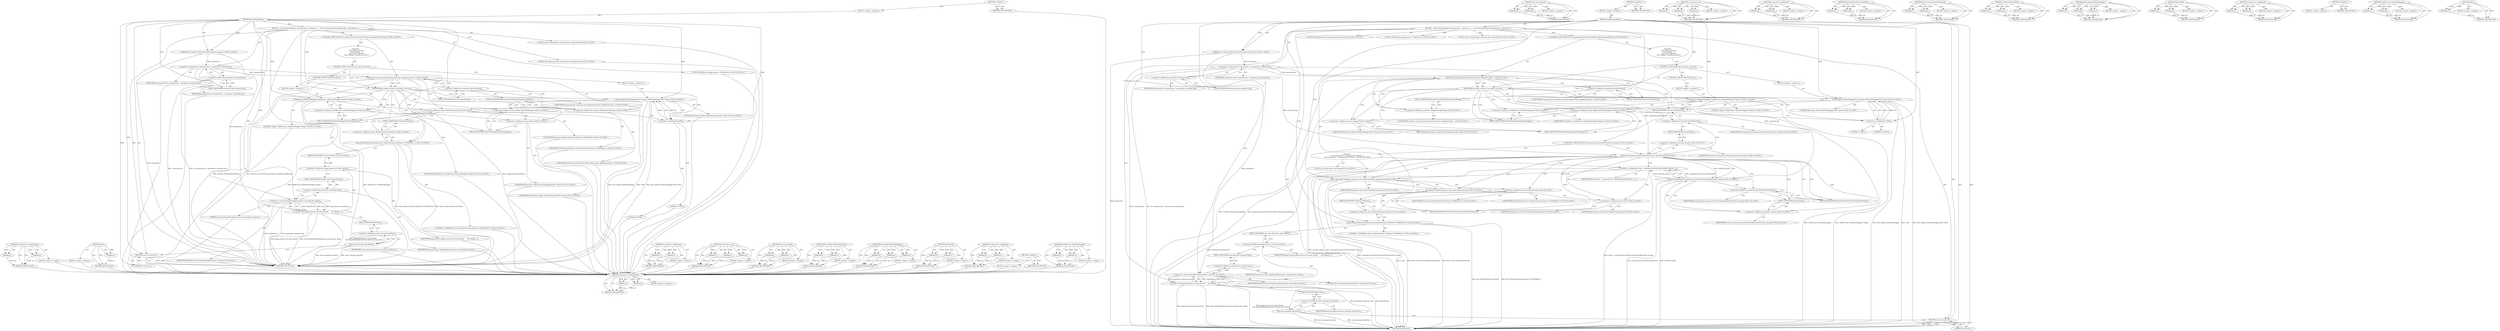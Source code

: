 digraph "Run" {
vulnerable_129 [label=<(METHOD,&lt;operator&gt;.multiplication)>];
vulnerable_130 [label=<(PARAM,p1)>];
vulnerable_131 [label=<(PARAM,p2)>];
vulnerable_132 [label=<(BLOCK,&lt;empty&gt;,&lt;empty&gt;)>];
vulnerable_133 [label=<(METHOD_RETURN,ANY)>];
vulnerable_155 [label=<(METHOD,Run)>];
vulnerable_156 [label=<(PARAM,p1)>];
vulnerable_157 [label=<(BLOCK,&lt;empty&gt;,&lt;empty&gt;)>];
vulnerable_158 [label=<(METHOD_RETURN,ANY)>];
vulnerable_6 [label=<(METHOD,&lt;global&gt;)<SUB>1</SUB>>];
vulnerable_7 [label=<(BLOCK,&lt;empty&gt;,&lt;empty&gt;)<SUB>1</SUB>>];
vulnerable_8 [label=<(METHOD,PpapiPluginMain)<SUB>1</SUB>>];
vulnerable_9 [label="<(PARAM,const content::MainFunctionParams&amp; parameters)<SUB>1</SUB>>"];
vulnerable_10 [label=<(BLOCK,{
  const CommandLine&amp; command_line = parameter...,{
  const CommandLine&amp; command_line = parameter...)<SUB>1</SUB>>];
vulnerable_11 [label="<(LOCAL,const CommandLine command_line: CommandLine)<SUB>2</SUB>>"];
vulnerable_12 [label=<(&lt;operator&gt;.assignment,&amp; command_line = parameters.command_line)<SUB>2</SUB>>];
vulnerable_13 [label=<(IDENTIFIER,command_line,&amp; command_line = parameters.command_line)<SUB>2</SUB>>];
vulnerable_14 [label=<(&lt;operator&gt;.fieldAccess,parameters.command_line)<SUB>2</SUB>>];
vulnerable_15 [label=<(IDENTIFIER,parameters,&amp; command_line = parameters.command_line)<SUB>2</SUB>>];
vulnerable_16 [label=<(FIELD_IDENTIFIER,command_line,command_line)<SUB>2</SUB>>];
vulnerable_17 [label="<(CONTROL_STRUCTURE,IF,if (command_line.HasSwitch(switches::kPpapiStartupDialog)))<SUB>8</SUB>>"];
vulnerable_18 [label="<(HasSwitch,command_line.HasSwitch(switches::kPpapiStartupD...)<SUB>8</SUB>>"];
vulnerable_19 [label=<(&lt;operator&gt;.fieldAccess,command_line.HasSwitch)<SUB>8</SUB>>];
vulnerable_20 [label="<(IDENTIFIER,command_line,command_line.HasSwitch(switches::kPpapiStartupD...)<SUB>8</SUB>>"];
vulnerable_21 [label=<(FIELD_IDENTIFIER,HasSwitch,HasSwitch)<SUB>8</SUB>>];
vulnerable_22 [label="<(&lt;operator&gt;.fieldAccess,switches::kPpapiStartupDialog)<SUB>8</SUB>>"];
vulnerable_23 [label="<(IDENTIFIER,switches,command_line.HasSwitch(switches::kPpapiStartupD...)<SUB>8</SUB>>"];
vulnerable_24 [label=<(FIELD_IDENTIFIER,kPpapiStartupDialog,kPpapiStartupDialog)<SUB>8</SUB>>];
vulnerable_25 [label="<(BLOCK,{
    if (g_target_services)
      base::debug:...,{
    if (g_target_services)
      base::debug:...)<SUB>8</SUB>>"];
vulnerable_26 [label=<(CONTROL_STRUCTURE,IF,if (g_target_services))<SUB>9</SUB>>];
vulnerable_27 [label=<(IDENTIFIER,g_target_services,if (g_target_services))<SUB>9</SUB>>];
vulnerable_28 [label=<(BLOCK,&lt;empty&gt;,&lt;empty&gt;)<SUB>10</SUB>>];
vulnerable_29 [label="<(base.debug.WaitForDebugger,base::debug::WaitForDebugger(2*60, false))<SUB>10</SUB>>"];
vulnerable_30 [label="<(&lt;operator&gt;.fieldAccess,base::debug::WaitForDebugger)<SUB>10</SUB>>"];
vulnerable_31 [label="<(&lt;operator&gt;.fieldAccess,base::debug)<SUB>10</SUB>>"];
vulnerable_32 [label="<(IDENTIFIER,base,base::debug::WaitForDebugger(2*60, false))<SUB>10</SUB>>"];
vulnerable_33 [label="<(IDENTIFIER,debug,base::debug::WaitForDebugger(2*60, false))<SUB>10</SUB>>"];
vulnerable_34 [label=<(FIELD_IDENTIFIER,WaitForDebugger,WaitForDebugger)<SUB>10</SUB>>];
vulnerable_35 [label=<(&lt;operator&gt;.multiplication,2*60)<SUB>10</SUB>>];
vulnerable_36 [label=<(LITERAL,2,2*60)<SUB>10</SUB>>];
vulnerable_37 [label=<(LITERAL,60,2*60)<SUB>10</SUB>>];
vulnerable_38 [label="<(LITERAL,false,base::debug::WaitForDebugger(2*60, false))<SUB>10</SUB>>"];
vulnerable_39 [label=<(CONTROL_STRUCTURE,ELSE,else)<SUB>12</SUB>>];
vulnerable_40 [label=<(BLOCK,&lt;empty&gt;,&lt;empty&gt;)<SUB>12</SUB>>];
vulnerable_41 [label="<(ChildProcess.WaitForDebugger,ChildProcess::WaitForDebugger(&quot;Ppapi&quot;))<SUB>12</SUB>>"];
vulnerable_42 [label="<(&lt;operator&gt;.fieldAccess,ChildProcess::WaitForDebugger)<SUB>12</SUB>>"];
vulnerable_43 [label="<(IDENTIFIER,ChildProcess,ChildProcess::WaitForDebugger(&quot;Ppapi&quot;))<SUB>12</SUB>>"];
vulnerable_44 [label=<(FIELD_IDENTIFIER,WaitForDebugger,WaitForDebugger)<SUB>12</SUB>>];
vulnerable_45 [label="<(LITERAL,&quot;Ppapi&quot;,ChildProcess::WaitForDebugger(&quot;Ppapi&quot;))<SUB>12</SUB>>"];
vulnerable_46 [label="<(LOCAL,MessageLoop main_message_loop: MessageLoop)<SUB>15</SUB>>"];
vulnerable_47 [label="<(base.PlatformThread.SetName,base::PlatformThread::SetName(&quot;CrPPAPIMain&quot;))<SUB>16</SUB>>"];
vulnerable_48 [label="<(&lt;operator&gt;.fieldAccess,base::PlatformThread::SetName)<SUB>16</SUB>>"];
vulnerable_49 [label="<(&lt;operator&gt;.fieldAccess,base::PlatformThread)<SUB>16</SUB>>"];
vulnerable_50 [label="<(IDENTIFIER,base,base::PlatformThread::SetName(&quot;CrPPAPIMain&quot;))<SUB>16</SUB>>"];
vulnerable_51 [label="<(IDENTIFIER,PlatformThread,base::PlatformThread::SetName(&quot;CrPPAPIMain&quot;))<SUB>16</SUB>>"];
vulnerable_52 [label=<(FIELD_IDENTIFIER,SetName,SetName)<SUB>16</SUB>>];
vulnerable_53 [label="<(LITERAL,&quot;CrPPAPIMain&quot;,base::PlatformThread::SetName(&quot;CrPPAPIMain&quot;))<SUB>16</SUB>>"];
vulnerable_54 [label="<(LOCAL,ChildProcess ppapi_process: ChildProcess)<SUB>22</SUB>>"];
vulnerable_55 [label=<(set_main_thread,ppapi_process.set_main_thread(
      new PpapiT...)<SUB>23</SUB>>];
vulnerable_56 [label=<(&lt;operator&gt;.fieldAccess,ppapi_process.set_main_thread)<SUB>23</SUB>>];
vulnerable_57 [label=<(IDENTIFIER,ppapi_process,ppapi_process.set_main_thread(
      new PpapiT...)<SUB>23</SUB>>];
vulnerable_58 [label=<(FIELD_IDENTIFIER,set_main_thread,set_main_thread)<SUB>23</SUB>>];
vulnerable_59 [label=<(&lt;operator&gt;.new,new PpapiThread(parameters.command_line, false))<SUB>24</SUB>>];
vulnerable_60 [label=<(IDENTIFIER,PpapiThread,new PpapiThread(parameters.command_line, false))<SUB>24</SUB>>];
vulnerable_61 [label=<(&lt;operator&gt;.fieldAccess,parameters.command_line)<SUB>24</SUB>>];
vulnerable_62 [label=<(IDENTIFIER,parameters,new PpapiThread(parameters.command_line, false))<SUB>24</SUB>>];
vulnerable_63 [label=<(FIELD_IDENTIFIER,command_line,command_line)<SUB>24</SUB>>];
vulnerable_64 [label=<(LITERAL,false,new PpapiThread(parameters.command_line, false))<SUB>24</SUB>>];
vulnerable_65 [label=<(Run,main_message_loop.Run())<SUB>26</SUB>>];
vulnerable_66 [label=<(&lt;operator&gt;.fieldAccess,main_message_loop.Run)<SUB>26</SUB>>];
vulnerable_67 [label=<(IDENTIFIER,main_message_loop,main_message_loop.Run())<SUB>26</SUB>>];
vulnerable_68 [label=<(FIELD_IDENTIFIER,Run,Run)<SUB>26</SUB>>];
vulnerable_69 [label=<(RETURN,return 0;,return 0;)<SUB>27</SUB>>];
vulnerable_70 [label=<(LITERAL,0,return 0;)<SUB>27</SUB>>];
vulnerable_71 [label=<(METHOD_RETURN,int)<SUB>1</SUB>>];
vulnerable_73 [label=<(METHOD_RETURN,ANY)<SUB>1</SUB>>];
vulnerable_113 [label=<(METHOD,&lt;operator&gt;.fieldAccess)>];
vulnerable_114 [label=<(PARAM,p1)>];
vulnerable_115 [label=<(PARAM,p2)>];
vulnerable_116 [label=<(BLOCK,&lt;empty&gt;,&lt;empty&gt;)>];
vulnerable_117 [label=<(METHOD_RETURN,ANY)>];
vulnerable_149 [label=<(METHOD,&lt;operator&gt;.new)>];
vulnerable_150 [label=<(PARAM,p1)>];
vulnerable_151 [label=<(PARAM,p2)>];
vulnerable_152 [label=<(PARAM,p3)>];
vulnerable_153 [label=<(BLOCK,&lt;empty&gt;,&lt;empty&gt;)>];
vulnerable_154 [label=<(METHOD_RETURN,ANY)>];
vulnerable_144 [label=<(METHOD,set_main_thread)>];
vulnerable_145 [label=<(PARAM,p1)>];
vulnerable_146 [label=<(PARAM,p2)>];
vulnerable_147 [label=<(BLOCK,&lt;empty&gt;,&lt;empty&gt;)>];
vulnerable_148 [label=<(METHOD_RETURN,ANY)>];
vulnerable_139 [label=<(METHOD,base.PlatformThread.SetName)>];
vulnerable_140 [label=<(PARAM,p1)>];
vulnerable_141 [label=<(PARAM,p2)>];
vulnerable_142 [label=<(BLOCK,&lt;empty&gt;,&lt;empty&gt;)>];
vulnerable_143 [label=<(METHOD_RETURN,ANY)>];
vulnerable_123 [label=<(METHOD,base.debug.WaitForDebugger)>];
vulnerable_124 [label=<(PARAM,p1)>];
vulnerable_125 [label=<(PARAM,p2)>];
vulnerable_126 [label=<(PARAM,p3)>];
vulnerable_127 [label=<(BLOCK,&lt;empty&gt;,&lt;empty&gt;)>];
vulnerable_128 [label=<(METHOD_RETURN,ANY)>];
vulnerable_118 [label=<(METHOD,HasSwitch)>];
vulnerable_119 [label=<(PARAM,p1)>];
vulnerable_120 [label=<(PARAM,p2)>];
vulnerable_121 [label=<(BLOCK,&lt;empty&gt;,&lt;empty&gt;)>];
vulnerable_122 [label=<(METHOD_RETURN,ANY)>];
vulnerable_108 [label=<(METHOD,&lt;operator&gt;.assignment)>];
vulnerable_109 [label=<(PARAM,p1)>];
vulnerable_110 [label=<(PARAM,p2)>];
vulnerable_111 [label=<(BLOCK,&lt;empty&gt;,&lt;empty&gt;)>];
vulnerable_112 [label=<(METHOD_RETURN,ANY)>];
vulnerable_102 [label=<(METHOD,&lt;global&gt;)<SUB>1</SUB>>];
vulnerable_103 [label=<(BLOCK,&lt;empty&gt;,&lt;empty&gt;)>];
vulnerable_104 [label=<(METHOD_RETURN,ANY)>];
vulnerable_134 [label=<(METHOD,ChildProcess.WaitForDebugger)>];
vulnerable_135 [label=<(PARAM,p1)>];
vulnerable_136 [label=<(PARAM,p2)>];
vulnerable_137 [label=<(BLOCK,&lt;empty&gt;,&lt;empty&gt;)>];
vulnerable_138 [label=<(METHOD_RETURN,ANY)>];
fixed_159 [label=<(METHOD,&lt;operator&gt;.multiplication)>];
fixed_160 [label=<(PARAM,p1)>];
fixed_161 [label=<(PARAM,p2)>];
fixed_162 [label=<(BLOCK,&lt;empty&gt;,&lt;empty&gt;)>];
fixed_163 [label=<(METHOD_RETURN,ANY)>];
fixed_184 [label=<(METHOD,set_main_thread)>];
fixed_185 [label=<(PARAM,p1)>];
fixed_186 [label=<(PARAM,p2)>];
fixed_187 [label=<(BLOCK,&lt;empty&gt;,&lt;empty&gt;)>];
fixed_188 [label=<(METHOD_RETURN,ANY)>];
fixed_6 [label=<(METHOD,&lt;global&gt;)<SUB>1</SUB>>];
fixed_7 [label=<(BLOCK,&lt;empty&gt;,&lt;empty&gt;)<SUB>1</SUB>>];
fixed_8 [label=<(METHOD,PpapiPluginMain)<SUB>1</SUB>>];
fixed_9 [label="<(PARAM,const content::MainFunctionParams&amp; parameters)<SUB>1</SUB>>"];
fixed_10 [label=<(BLOCK,{
  const CommandLine&amp; command_line = parameter...,{
  const CommandLine&amp; command_line = parameter...)<SUB>1</SUB>>];
fixed_11 [label="<(LOCAL,const CommandLine command_line: CommandLine)<SUB>2</SUB>>"];
fixed_12 [label=<(&lt;operator&gt;.assignment,&amp; command_line = parameters.command_line)<SUB>2</SUB>>];
fixed_13 [label=<(IDENTIFIER,command_line,&amp; command_line = parameters.command_line)<SUB>2</SUB>>];
fixed_14 [label=<(&lt;operator&gt;.fieldAccess,parameters.command_line)<SUB>2</SUB>>];
fixed_15 [label=<(IDENTIFIER,parameters,&amp; command_line = parameters.command_line)<SUB>2</SUB>>];
fixed_16 [label=<(FIELD_IDENTIFIER,command_line,command_line)<SUB>2</SUB>>];
fixed_17 [label="<(CONTROL_STRUCTURE,IF,if (command_line.HasSwitch(switches::kPpapiStartupDialog)))<SUB>8</SUB>>"];
fixed_18 [label="<(HasSwitch,command_line.HasSwitch(switches::kPpapiStartupD...)<SUB>8</SUB>>"];
fixed_19 [label=<(&lt;operator&gt;.fieldAccess,command_line.HasSwitch)<SUB>8</SUB>>];
fixed_20 [label="<(IDENTIFIER,command_line,command_line.HasSwitch(switches::kPpapiStartupD...)<SUB>8</SUB>>"];
fixed_21 [label=<(FIELD_IDENTIFIER,HasSwitch,HasSwitch)<SUB>8</SUB>>];
fixed_22 [label="<(&lt;operator&gt;.fieldAccess,switches::kPpapiStartupDialog)<SUB>8</SUB>>"];
fixed_23 [label="<(IDENTIFIER,switches,command_line.HasSwitch(switches::kPpapiStartupD...)<SUB>8</SUB>>"];
fixed_24 [label=<(FIELD_IDENTIFIER,kPpapiStartupDialog,kPpapiStartupDialog)<SUB>8</SUB>>];
fixed_25 [label="<(BLOCK,{
    if (g_target_services)
      base::debug:...,{
    if (g_target_services)
      base::debug:...)<SUB>8</SUB>>"];
fixed_26 [label=<(CONTROL_STRUCTURE,IF,if (g_target_services))<SUB>9</SUB>>];
fixed_27 [label=<(IDENTIFIER,g_target_services,if (g_target_services))<SUB>9</SUB>>];
fixed_28 [label=<(BLOCK,&lt;empty&gt;,&lt;empty&gt;)<SUB>10</SUB>>];
fixed_29 [label="<(base.debug.WaitForDebugger,base::debug::WaitForDebugger(2*60, false))<SUB>10</SUB>>"];
fixed_30 [label="<(&lt;operator&gt;.fieldAccess,base::debug::WaitForDebugger)<SUB>10</SUB>>"];
fixed_31 [label="<(&lt;operator&gt;.fieldAccess,base::debug)<SUB>10</SUB>>"];
fixed_32 [label="<(IDENTIFIER,base,base::debug::WaitForDebugger(2*60, false))<SUB>10</SUB>>"];
fixed_33 [label="<(IDENTIFIER,debug,base::debug::WaitForDebugger(2*60, false))<SUB>10</SUB>>"];
fixed_34 [label=<(FIELD_IDENTIFIER,WaitForDebugger,WaitForDebugger)<SUB>10</SUB>>];
fixed_35 [label=<(&lt;operator&gt;.multiplication,2*60)<SUB>10</SUB>>];
fixed_36 [label=<(LITERAL,2,2*60)<SUB>10</SUB>>];
fixed_37 [label=<(LITERAL,60,2*60)<SUB>10</SUB>>];
fixed_38 [label="<(LITERAL,false,base::debug::WaitForDebugger(2*60, false))<SUB>10</SUB>>"];
fixed_39 [label=<(CONTROL_STRUCTURE,ELSE,else)<SUB>12</SUB>>];
fixed_40 [label=<(BLOCK,&lt;empty&gt;,&lt;empty&gt;)<SUB>12</SUB>>];
fixed_41 [label="<(ChildProcess.WaitForDebugger,ChildProcess::WaitForDebugger(&quot;Ppapi&quot;))<SUB>12</SUB>>"];
fixed_42 [label="<(&lt;operator&gt;.fieldAccess,ChildProcess::WaitForDebugger)<SUB>12</SUB>>"];
fixed_43 [label="<(IDENTIFIER,ChildProcess,ChildProcess::WaitForDebugger(&quot;Ppapi&quot;))<SUB>12</SUB>>"];
fixed_44 [label=<(FIELD_IDENTIFIER,WaitForDebugger,WaitForDebugger)<SUB>12</SUB>>];
fixed_45 [label="<(LITERAL,&quot;Ppapi&quot;,ChildProcess::WaitForDebugger(&quot;Ppapi&quot;))<SUB>12</SUB>>"];
fixed_46 [label="<(CONTROL_STRUCTURE,IF,if (command_line.HasSwitch(switches::kLang)))<SUB>18</SUB>>"];
fixed_47 [label="<(HasSwitch,command_line.HasSwitch(switches::kLang))<SUB>18</SUB>>"];
fixed_48 [label=<(&lt;operator&gt;.fieldAccess,command_line.HasSwitch)<SUB>18</SUB>>];
fixed_49 [label="<(IDENTIFIER,command_line,command_line.HasSwitch(switches::kLang))<SUB>18</SUB>>"];
fixed_50 [label=<(FIELD_IDENTIFIER,HasSwitch,HasSwitch)<SUB>18</SUB>>];
fixed_51 [label="<(&lt;operator&gt;.fieldAccess,switches::kLang)<SUB>18</SUB>>"];
fixed_52 [label="<(IDENTIFIER,switches,command_line.HasSwitch(switches::kLang))<SUB>18</SUB>>"];
fixed_53 [label=<(FIELD_IDENTIFIER,kLang,kLang)<SUB>18</SUB>>];
fixed_54 [label="<(BLOCK,{
    std::string locale = command_line.GetSwit...,{
    std::string locale = command_line.GetSwit...)<SUB>18</SUB>>"];
fixed_55 [label="<(LOCAL,std.string locale: std.string)<SUB>19</SUB>>"];
fixed_56 [label=<(&lt;operator&gt;.assignment,locale = command_line.GetSwitchValueASCII(switc...)<SUB>19</SUB>>];
fixed_57 [label=<(IDENTIFIER,locale,locale = command_line.GetSwitchValueASCII(switc...)<SUB>19</SUB>>];
fixed_58 [label="<(GetSwitchValueASCII,command_line.GetSwitchValueASCII(switches::kLang))<SUB>19</SUB>>"];
fixed_59 [label=<(&lt;operator&gt;.fieldAccess,command_line.GetSwitchValueASCII)<SUB>19</SUB>>];
fixed_60 [label="<(IDENTIFIER,command_line,command_line.GetSwitchValueASCII(switches::kLang))<SUB>19</SUB>>"];
fixed_61 [label=<(FIELD_IDENTIFIER,GetSwitchValueASCII,GetSwitchValueASCII)<SUB>19</SUB>>];
fixed_62 [label="<(&lt;operator&gt;.fieldAccess,switches::kLang)<SUB>19</SUB>>"];
fixed_63 [label="<(IDENTIFIER,switches,command_line.GetSwitchValueASCII(switches::kLang))<SUB>19</SUB>>"];
fixed_64 [label=<(FIELD_IDENTIFIER,kLang,kLang)<SUB>19</SUB>>];
fixed_65 [label="<(base.i18n.SetICUDefaultLocale,base::i18n::SetICUDefaultLocale(locale))<SUB>20</SUB>>"];
fixed_66 [label="<(&lt;operator&gt;.fieldAccess,base::i18n::SetICUDefaultLocale)<SUB>20</SUB>>"];
fixed_67 [label="<(&lt;operator&gt;.fieldAccess,base::i18n)<SUB>20</SUB>>"];
fixed_68 [label="<(IDENTIFIER,base,base::i18n::SetICUDefaultLocale(locale))<SUB>20</SUB>>"];
fixed_69 [label="<(IDENTIFIER,i18n,base::i18n::SetICUDefaultLocale(locale))<SUB>20</SUB>>"];
fixed_70 [label=<(FIELD_IDENTIFIER,SetICUDefaultLocale,SetICUDefaultLocale)<SUB>20</SUB>>];
fixed_71 [label="<(IDENTIFIER,locale,base::i18n::SetICUDefaultLocale(locale))<SUB>20</SUB>>"];
fixed_72 [label="<(LOCAL,MessageLoop main_message_loop: MessageLoop)<SUB>23</SUB>>"];
fixed_73 [label="<(base.PlatformThread.SetName,base::PlatformThread::SetName(&quot;CrPPAPIMain&quot;))<SUB>24</SUB>>"];
fixed_74 [label="<(&lt;operator&gt;.fieldAccess,base::PlatformThread::SetName)<SUB>24</SUB>>"];
fixed_75 [label="<(&lt;operator&gt;.fieldAccess,base::PlatformThread)<SUB>24</SUB>>"];
fixed_76 [label="<(IDENTIFIER,base,base::PlatformThread::SetName(&quot;CrPPAPIMain&quot;))<SUB>24</SUB>>"];
fixed_77 [label="<(IDENTIFIER,PlatformThread,base::PlatformThread::SetName(&quot;CrPPAPIMain&quot;))<SUB>24</SUB>>"];
fixed_78 [label=<(FIELD_IDENTIFIER,SetName,SetName)<SUB>24</SUB>>];
fixed_79 [label="<(LITERAL,&quot;CrPPAPIMain&quot;,base::PlatformThread::SetName(&quot;CrPPAPIMain&quot;))<SUB>24</SUB>>"];
fixed_80 [label="<(LOCAL,ChildProcess ppapi_process: ChildProcess)<SUB>30</SUB>>"];
fixed_81 [label=<(set_main_thread,ppapi_process.set_main_thread(
      new PpapiT...)<SUB>31</SUB>>];
fixed_82 [label=<(&lt;operator&gt;.fieldAccess,ppapi_process.set_main_thread)<SUB>31</SUB>>];
fixed_83 [label=<(IDENTIFIER,ppapi_process,ppapi_process.set_main_thread(
      new PpapiT...)<SUB>31</SUB>>];
fixed_84 [label=<(FIELD_IDENTIFIER,set_main_thread,set_main_thread)<SUB>31</SUB>>];
fixed_85 [label=<(&lt;operator&gt;.new,new PpapiThread(parameters.command_line, false))<SUB>32</SUB>>];
fixed_86 [label=<(IDENTIFIER,PpapiThread,new PpapiThread(parameters.command_line, false))<SUB>32</SUB>>];
fixed_87 [label=<(&lt;operator&gt;.fieldAccess,parameters.command_line)<SUB>32</SUB>>];
fixed_88 [label=<(IDENTIFIER,parameters,new PpapiThread(parameters.command_line, false))<SUB>32</SUB>>];
fixed_89 [label=<(FIELD_IDENTIFIER,command_line,command_line)<SUB>32</SUB>>];
fixed_90 [label=<(LITERAL,false,new PpapiThread(parameters.command_line, false))<SUB>32</SUB>>];
fixed_91 [label=<(Run,main_message_loop.Run())<SUB>34</SUB>>];
fixed_92 [label=<(&lt;operator&gt;.fieldAccess,main_message_loop.Run)<SUB>34</SUB>>];
fixed_93 [label=<(IDENTIFIER,main_message_loop,main_message_loop.Run())<SUB>34</SUB>>];
fixed_94 [label=<(FIELD_IDENTIFIER,Run,Run)<SUB>34</SUB>>];
fixed_95 [label=<(RETURN,return 0;,return 0;)<SUB>35</SUB>>];
fixed_96 [label=<(LITERAL,0,return 0;)<SUB>35</SUB>>];
fixed_97 [label=<(METHOD_RETURN,int)<SUB>1</SUB>>];
fixed_99 [label=<(METHOD_RETURN,ANY)<SUB>1</SUB>>];
fixed_189 [label=<(METHOD,&lt;operator&gt;.new)>];
fixed_190 [label=<(PARAM,p1)>];
fixed_191 [label=<(PARAM,p2)>];
fixed_192 [label=<(PARAM,p3)>];
fixed_193 [label=<(BLOCK,&lt;empty&gt;,&lt;empty&gt;)>];
fixed_194 [label=<(METHOD_RETURN,ANY)>];
fixed_143 [label=<(METHOD,&lt;operator&gt;.fieldAccess)>];
fixed_144 [label=<(PARAM,p1)>];
fixed_145 [label=<(PARAM,p2)>];
fixed_146 [label=<(BLOCK,&lt;empty&gt;,&lt;empty&gt;)>];
fixed_147 [label=<(METHOD_RETURN,ANY)>];
fixed_179 [label=<(METHOD,base.PlatformThread.SetName)>];
fixed_180 [label=<(PARAM,p1)>];
fixed_181 [label=<(PARAM,p2)>];
fixed_182 [label=<(BLOCK,&lt;empty&gt;,&lt;empty&gt;)>];
fixed_183 [label=<(METHOD_RETURN,ANY)>];
fixed_174 [label=<(METHOD,base.i18n.SetICUDefaultLocale)>];
fixed_175 [label=<(PARAM,p1)>];
fixed_176 [label=<(PARAM,p2)>];
fixed_177 [label=<(BLOCK,&lt;empty&gt;,&lt;empty&gt;)>];
fixed_178 [label=<(METHOD_RETURN,ANY)>];
fixed_169 [label=<(METHOD,GetSwitchValueASCII)>];
fixed_170 [label=<(PARAM,p1)>];
fixed_171 [label=<(PARAM,p2)>];
fixed_172 [label=<(BLOCK,&lt;empty&gt;,&lt;empty&gt;)>];
fixed_173 [label=<(METHOD_RETURN,ANY)>];
fixed_153 [label=<(METHOD,base.debug.WaitForDebugger)>];
fixed_154 [label=<(PARAM,p1)>];
fixed_155 [label=<(PARAM,p2)>];
fixed_156 [label=<(PARAM,p3)>];
fixed_157 [label=<(BLOCK,&lt;empty&gt;,&lt;empty&gt;)>];
fixed_158 [label=<(METHOD_RETURN,ANY)>];
fixed_148 [label=<(METHOD,HasSwitch)>];
fixed_149 [label=<(PARAM,p1)>];
fixed_150 [label=<(PARAM,p2)>];
fixed_151 [label=<(BLOCK,&lt;empty&gt;,&lt;empty&gt;)>];
fixed_152 [label=<(METHOD_RETURN,ANY)>];
fixed_138 [label=<(METHOD,&lt;operator&gt;.assignment)>];
fixed_139 [label=<(PARAM,p1)>];
fixed_140 [label=<(PARAM,p2)>];
fixed_141 [label=<(BLOCK,&lt;empty&gt;,&lt;empty&gt;)>];
fixed_142 [label=<(METHOD_RETURN,ANY)>];
fixed_132 [label=<(METHOD,&lt;global&gt;)<SUB>1</SUB>>];
fixed_133 [label=<(BLOCK,&lt;empty&gt;,&lt;empty&gt;)>];
fixed_134 [label=<(METHOD_RETURN,ANY)>];
fixed_164 [label=<(METHOD,ChildProcess.WaitForDebugger)>];
fixed_165 [label=<(PARAM,p1)>];
fixed_166 [label=<(PARAM,p2)>];
fixed_167 [label=<(BLOCK,&lt;empty&gt;,&lt;empty&gt;)>];
fixed_168 [label=<(METHOD_RETURN,ANY)>];
fixed_195 [label=<(METHOD,Run)>];
fixed_196 [label=<(PARAM,p1)>];
fixed_197 [label=<(BLOCK,&lt;empty&gt;,&lt;empty&gt;)>];
fixed_198 [label=<(METHOD_RETURN,ANY)>];
vulnerable_129 -> vulnerable_130  [key=0, label="AST: "];
vulnerable_129 -> vulnerable_130  [key=1, label="DDG: "];
vulnerable_129 -> vulnerable_132  [key=0, label="AST: "];
vulnerable_129 -> vulnerable_131  [key=0, label="AST: "];
vulnerable_129 -> vulnerable_131  [key=1, label="DDG: "];
vulnerable_129 -> vulnerable_133  [key=0, label="AST: "];
vulnerable_129 -> vulnerable_133  [key=1, label="CFG: "];
vulnerable_130 -> vulnerable_133  [key=0, label="DDG: p1"];
vulnerable_131 -> vulnerable_133  [key=0, label="DDG: p2"];
vulnerable_132 -> fixed_159  [key=0];
vulnerable_133 -> fixed_159  [key=0];
vulnerable_155 -> vulnerable_156  [key=0, label="AST: "];
vulnerable_155 -> vulnerable_156  [key=1, label="DDG: "];
vulnerable_155 -> vulnerable_157  [key=0, label="AST: "];
vulnerable_155 -> vulnerable_158  [key=0, label="AST: "];
vulnerable_155 -> vulnerable_158  [key=1, label="CFG: "];
vulnerable_156 -> vulnerable_158  [key=0, label="DDG: p1"];
vulnerable_157 -> fixed_159  [key=0];
vulnerable_158 -> fixed_159  [key=0];
vulnerable_6 -> vulnerable_7  [key=0, label="AST: "];
vulnerable_6 -> vulnerable_73  [key=0, label="AST: "];
vulnerable_6 -> vulnerable_73  [key=1, label="CFG: "];
vulnerable_7 -> vulnerable_8  [key=0, label="AST: "];
vulnerable_8 -> vulnerable_9  [key=0, label="AST: "];
vulnerable_8 -> vulnerable_9  [key=1, label="DDG: "];
vulnerable_8 -> vulnerable_10  [key=0, label="AST: "];
vulnerable_8 -> vulnerable_71  [key=0, label="AST: "];
vulnerable_8 -> vulnerable_16  [key=0, label="CFG: "];
vulnerable_8 -> vulnerable_69  [key=0, label="DDG: "];
vulnerable_8 -> vulnerable_47  [key=0, label="DDG: "];
vulnerable_8 -> vulnerable_70  [key=0, label="DDG: "];
vulnerable_8 -> vulnerable_59  [key=0, label="DDG: "];
vulnerable_8 -> vulnerable_27  [key=0, label="DDG: "];
vulnerable_8 -> vulnerable_29  [key=0, label="DDG: "];
vulnerable_8 -> vulnerable_35  [key=0, label="DDG: "];
vulnerable_8 -> vulnerable_41  [key=0, label="DDG: "];
vulnerable_9 -> vulnerable_71  [key=0, label="DDG: parameters"];
vulnerable_9 -> vulnerable_12  [key=0, label="DDG: parameters"];
vulnerable_9 -> vulnerable_59  [key=0, label="DDG: parameters"];
vulnerable_10 -> vulnerable_11  [key=0, label="AST: "];
vulnerable_10 -> vulnerable_12  [key=0, label="AST: "];
vulnerable_10 -> vulnerable_17  [key=0, label="AST: "];
vulnerable_10 -> vulnerable_46  [key=0, label="AST: "];
vulnerable_10 -> vulnerable_47  [key=0, label="AST: "];
vulnerable_10 -> vulnerable_54  [key=0, label="AST: "];
vulnerable_10 -> vulnerable_55  [key=0, label="AST: "];
vulnerable_10 -> vulnerable_65  [key=0, label="AST: "];
vulnerable_10 -> vulnerable_69  [key=0, label="AST: "];
vulnerable_11 -> fixed_159  [key=0];
vulnerable_12 -> vulnerable_13  [key=0, label="AST: "];
vulnerable_12 -> vulnerable_14  [key=0, label="AST: "];
vulnerable_12 -> vulnerable_21  [key=0, label="CFG: "];
vulnerable_12 -> vulnerable_71  [key=0, label="DDG: command_line"];
vulnerable_12 -> vulnerable_71  [key=1, label="DDG: &amp; command_line = parameters.command_line"];
vulnerable_12 -> vulnerable_18  [key=0, label="DDG: command_line"];
vulnerable_13 -> fixed_159  [key=0];
vulnerable_14 -> vulnerable_15  [key=0, label="AST: "];
vulnerable_14 -> vulnerable_16  [key=0, label="AST: "];
vulnerable_14 -> vulnerable_12  [key=0, label="CFG: "];
vulnerable_15 -> fixed_159  [key=0];
vulnerable_16 -> vulnerable_14  [key=0, label="CFG: "];
vulnerable_17 -> vulnerable_18  [key=0, label="AST: "];
vulnerable_17 -> vulnerable_25  [key=0, label="AST: "];
vulnerable_18 -> vulnerable_19  [key=0, label="AST: "];
vulnerable_18 -> vulnerable_22  [key=0, label="AST: "];
vulnerable_18 -> vulnerable_27  [key=0, label="CFG: "];
vulnerable_18 -> vulnerable_27  [key=1, label="CDG: "];
vulnerable_18 -> vulnerable_49  [key=0, label="CFG: "];
vulnerable_18 -> vulnerable_71  [key=0, label="DDG: command_line.HasSwitch"];
vulnerable_18 -> vulnerable_71  [key=1, label="DDG: switches::kPpapiStartupDialog"];
vulnerable_18 -> vulnerable_71  [key=2, label="DDG: command_line.HasSwitch(switches::kPpapiStartupDialog)"];
vulnerable_19 -> vulnerable_20  [key=0, label="AST: "];
vulnerable_19 -> vulnerable_21  [key=0, label="AST: "];
vulnerable_19 -> vulnerable_24  [key=0, label="CFG: "];
vulnerable_20 -> fixed_159  [key=0];
vulnerable_21 -> vulnerable_19  [key=0, label="CFG: "];
vulnerable_22 -> vulnerable_23  [key=0, label="AST: "];
vulnerable_22 -> vulnerable_24  [key=0, label="AST: "];
vulnerable_22 -> vulnerable_18  [key=0, label="CFG: "];
vulnerable_23 -> fixed_159  [key=0];
vulnerable_24 -> vulnerable_22  [key=0, label="CFG: "];
vulnerable_25 -> vulnerable_26  [key=0, label="AST: "];
vulnerable_26 -> vulnerable_27  [key=0, label="AST: "];
vulnerable_26 -> vulnerable_28  [key=0, label="AST: "];
vulnerable_26 -> vulnerable_39  [key=0, label="AST: "];
vulnerable_27 -> vulnerable_31  [key=0, label="CFG: "];
vulnerable_27 -> vulnerable_31  [key=1, label="CDG: "];
vulnerable_27 -> vulnerable_44  [key=0, label="CFG: "];
vulnerable_27 -> vulnerable_44  [key=1, label="CDG: "];
vulnerable_27 -> vulnerable_30  [key=0, label="CDG: "];
vulnerable_27 -> vulnerable_29  [key=0, label="CDG: "];
vulnerable_27 -> vulnerable_34  [key=0, label="CDG: "];
vulnerable_27 -> vulnerable_42  [key=0, label="CDG: "];
vulnerable_27 -> vulnerable_35  [key=0, label="CDG: "];
vulnerable_27 -> vulnerable_41  [key=0, label="CDG: "];
vulnerable_28 -> vulnerable_29  [key=0, label="AST: "];
vulnerable_29 -> vulnerable_30  [key=0, label="AST: "];
vulnerable_29 -> vulnerable_35  [key=0, label="AST: "];
vulnerable_29 -> vulnerable_38  [key=0, label="AST: "];
vulnerable_29 -> vulnerable_49  [key=0, label="CFG: "];
vulnerable_29 -> vulnerable_71  [key=0, label="DDG: base::debug::WaitForDebugger"];
vulnerable_29 -> vulnerable_71  [key=1, label="DDG: 2*60"];
vulnerable_29 -> vulnerable_71  [key=2, label="DDG: base::debug::WaitForDebugger(2*60, false)"];
vulnerable_30 -> vulnerable_31  [key=0, label="AST: "];
vulnerable_30 -> vulnerable_34  [key=0, label="AST: "];
vulnerable_30 -> vulnerable_35  [key=0, label="CFG: "];
vulnerable_31 -> vulnerable_32  [key=0, label="AST: "];
vulnerable_31 -> vulnerable_33  [key=0, label="AST: "];
vulnerable_31 -> vulnerable_34  [key=0, label="CFG: "];
vulnerable_32 -> fixed_159  [key=0];
vulnerable_33 -> fixed_159  [key=0];
vulnerable_34 -> vulnerable_30  [key=0, label="CFG: "];
vulnerable_35 -> vulnerable_36  [key=0, label="AST: "];
vulnerable_35 -> vulnerable_37  [key=0, label="AST: "];
vulnerable_35 -> vulnerable_29  [key=0, label="CFG: "];
vulnerable_35 -> vulnerable_29  [key=1, label="DDG: 2"];
vulnerable_35 -> vulnerable_29  [key=2, label="DDG: 60"];
vulnerable_36 -> fixed_159  [key=0];
vulnerable_37 -> fixed_159  [key=0];
vulnerable_38 -> fixed_159  [key=0];
vulnerable_39 -> vulnerable_40  [key=0, label="AST: "];
vulnerable_40 -> vulnerable_41  [key=0, label="AST: "];
vulnerable_41 -> vulnerable_42  [key=0, label="AST: "];
vulnerable_41 -> vulnerable_45  [key=0, label="AST: "];
vulnerable_41 -> vulnerable_49  [key=0, label="CFG: "];
vulnerable_41 -> vulnerable_71  [key=0, label="DDG: ChildProcess::WaitForDebugger"];
vulnerable_41 -> vulnerable_71  [key=1, label="DDG: ChildProcess::WaitForDebugger(&quot;Ppapi&quot;)"];
vulnerable_42 -> vulnerable_43  [key=0, label="AST: "];
vulnerable_42 -> vulnerable_44  [key=0, label="AST: "];
vulnerable_42 -> vulnerable_41  [key=0, label="CFG: "];
vulnerable_43 -> fixed_159  [key=0];
vulnerable_44 -> vulnerable_42  [key=0, label="CFG: "];
vulnerable_45 -> fixed_159  [key=0];
vulnerable_46 -> fixed_159  [key=0];
vulnerable_47 -> vulnerable_48  [key=0, label="AST: "];
vulnerable_47 -> vulnerable_53  [key=0, label="AST: "];
vulnerable_47 -> vulnerable_58  [key=0, label="CFG: "];
vulnerable_47 -> vulnerable_71  [key=0, label="DDG: base::PlatformThread::SetName"];
vulnerable_47 -> vulnerable_71  [key=1, label="DDG: base::PlatformThread::SetName(&quot;CrPPAPIMain&quot;)"];
vulnerable_48 -> vulnerable_49  [key=0, label="AST: "];
vulnerable_48 -> vulnerable_52  [key=0, label="AST: "];
vulnerable_48 -> vulnerable_47  [key=0, label="CFG: "];
vulnerable_49 -> vulnerable_50  [key=0, label="AST: "];
vulnerable_49 -> vulnerable_51  [key=0, label="AST: "];
vulnerable_49 -> vulnerable_52  [key=0, label="CFG: "];
vulnerable_50 -> fixed_159  [key=0];
vulnerable_51 -> fixed_159  [key=0];
vulnerable_52 -> vulnerable_48  [key=0, label="CFG: "];
vulnerable_53 -> fixed_159  [key=0];
vulnerable_54 -> fixed_159  [key=0];
vulnerable_55 -> vulnerable_56  [key=0, label="AST: "];
vulnerable_55 -> vulnerable_59  [key=0, label="AST: "];
vulnerable_55 -> vulnerable_68  [key=0, label="CFG: "];
vulnerable_55 -> vulnerable_71  [key=0, label="DDG: ppapi_process.set_main_thread"];
vulnerable_55 -> vulnerable_71  [key=1, label="DDG: new PpapiThread(parameters.command_line, false)"];
vulnerable_55 -> vulnerable_71  [key=2, label="DDG: ppapi_process.set_main_thread(
      new PpapiThread(parameters.command_line, false))"];
vulnerable_56 -> vulnerable_57  [key=0, label="AST: "];
vulnerable_56 -> vulnerable_58  [key=0, label="AST: "];
vulnerable_56 -> vulnerable_63  [key=0, label="CFG: "];
vulnerable_57 -> fixed_159  [key=0];
vulnerable_58 -> vulnerable_56  [key=0, label="CFG: "];
vulnerable_59 -> vulnerable_60  [key=0, label="AST: "];
vulnerable_59 -> vulnerable_61  [key=0, label="AST: "];
vulnerable_59 -> vulnerable_64  [key=0, label="AST: "];
vulnerable_59 -> vulnerable_55  [key=0, label="CFG: "];
vulnerable_59 -> vulnerable_55  [key=1, label="DDG: PpapiThread"];
vulnerable_59 -> vulnerable_55  [key=2, label="DDG: parameters.command_line"];
vulnerable_59 -> vulnerable_55  [key=3, label="DDG: false"];
vulnerable_59 -> vulnerable_71  [key=0, label="DDG: parameters.command_line"];
vulnerable_59 -> vulnerable_71  [key=1, label="DDG: PpapiThread"];
vulnerable_60 -> fixed_159  [key=0];
vulnerable_61 -> vulnerable_62  [key=0, label="AST: "];
vulnerable_61 -> vulnerable_63  [key=0, label="AST: "];
vulnerable_61 -> vulnerable_59  [key=0, label="CFG: "];
vulnerable_62 -> fixed_159  [key=0];
vulnerable_63 -> vulnerable_61  [key=0, label="CFG: "];
vulnerable_64 -> fixed_159  [key=0];
vulnerable_65 -> vulnerable_66  [key=0, label="AST: "];
vulnerable_65 -> vulnerable_69  [key=0, label="CFG: "];
vulnerable_65 -> vulnerable_71  [key=0, label="DDG: main_message_loop.Run"];
vulnerable_65 -> vulnerable_71  [key=1, label="DDG: main_message_loop.Run()"];
vulnerable_66 -> vulnerable_67  [key=0, label="AST: "];
vulnerable_66 -> vulnerable_68  [key=0, label="AST: "];
vulnerable_66 -> vulnerable_65  [key=0, label="CFG: "];
vulnerable_67 -> fixed_159  [key=0];
vulnerable_68 -> vulnerable_66  [key=0, label="CFG: "];
vulnerable_69 -> vulnerable_70  [key=0, label="AST: "];
vulnerable_69 -> vulnerable_71  [key=0, label="CFG: "];
vulnerable_69 -> vulnerable_71  [key=1, label="DDG: &lt;RET&gt;"];
vulnerable_70 -> vulnerable_69  [key=0, label="DDG: 0"];
vulnerable_71 -> fixed_159  [key=0];
vulnerable_73 -> fixed_159  [key=0];
vulnerable_113 -> vulnerable_114  [key=0, label="AST: "];
vulnerable_113 -> vulnerable_114  [key=1, label="DDG: "];
vulnerable_113 -> vulnerable_116  [key=0, label="AST: "];
vulnerable_113 -> vulnerable_115  [key=0, label="AST: "];
vulnerable_113 -> vulnerable_115  [key=1, label="DDG: "];
vulnerable_113 -> vulnerable_117  [key=0, label="AST: "];
vulnerable_113 -> vulnerable_117  [key=1, label="CFG: "];
vulnerable_114 -> vulnerable_117  [key=0, label="DDG: p1"];
vulnerable_115 -> vulnerable_117  [key=0, label="DDG: p2"];
vulnerable_116 -> fixed_159  [key=0];
vulnerable_117 -> fixed_159  [key=0];
vulnerable_149 -> vulnerable_150  [key=0, label="AST: "];
vulnerable_149 -> vulnerable_150  [key=1, label="DDG: "];
vulnerable_149 -> vulnerable_153  [key=0, label="AST: "];
vulnerable_149 -> vulnerable_151  [key=0, label="AST: "];
vulnerable_149 -> vulnerable_151  [key=1, label="DDG: "];
vulnerable_149 -> vulnerable_154  [key=0, label="AST: "];
vulnerable_149 -> vulnerable_154  [key=1, label="CFG: "];
vulnerable_149 -> vulnerable_152  [key=0, label="AST: "];
vulnerable_149 -> vulnerable_152  [key=1, label="DDG: "];
vulnerable_150 -> vulnerable_154  [key=0, label="DDG: p1"];
vulnerable_151 -> vulnerable_154  [key=0, label="DDG: p2"];
vulnerable_152 -> vulnerable_154  [key=0, label="DDG: p3"];
vulnerable_153 -> fixed_159  [key=0];
vulnerable_154 -> fixed_159  [key=0];
vulnerable_144 -> vulnerable_145  [key=0, label="AST: "];
vulnerable_144 -> vulnerable_145  [key=1, label="DDG: "];
vulnerable_144 -> vulnerable_147  [key=0, label="AST: "];
vulnerable_144 -> vulnerable_146  [key=0, label="AST: "];
vulnerable_144 -> vulnerable_146  [key=1, label="DDG: "];
vulnerable_144 -> vulnerable_148  [key=0, label="AST: "];
vulnerable_144 -> vulnerable_148  [key=1, label="CFG: "];
vulnerable_145 -> vulnerable_148  [key=0, label="DDG: p1"];
vulnerable_146 -> vulnerable_148  [key=0, label="DDG: p2"];
vulnerable_147 -> fixed_159  [key=0];
vulnerable_148 -> fixed_159  [key=0];
vulnerable_139 -> vulnerable_140  [key=0, label="AST: "];
vulnerable_139 -> vulnerable_140  [key=1, label="DDG: "];
vulnerable_139 -> vulnerable_142  [key=0, label="AST: "];
vulnerable_139 -> vulnerable_141  [key=0, label="AST: "];
vulnerable_139 -> vulnerable_141  [key=1, label="DDG: "];
vulnerable_139 -> vulnerable_143  [key=0, label="AST: "];
vulnerable_139 -> vulnerable_143  [key=1, label="CFG: "];
vulnerable_140 -> vulnerable_143  [key=0, label="DDG: p1"];
vulnerable_141 -> vulnerable_143  [key=0, label="DDG: p2"];
vulnerable_142 -> fixed_159  [key=0];
vulnerable_143 -> fixed_159  [key=0];
vulnerable_123 -> vulnerable_124  [key=0, label="AST: "];
vulnerable_123 -> vulnerable_124  [key=1, label="DDG: "];
vulnerable_123 -> vulnerable_127  [key=0, label="AST: "];
vulnerable_123 -> vulnerable_125  [key=0, label="AST: "];
vulnerable_123 -> vulnerable_125  [key=1, label="DDG: "];
vulnerable_123 -> vulnerable_128  [key=0, label="AST: "];
vulnerable_123 -> vulnerable_128  [key=1, label="CFG: "];
vulnerable_123 -> vulnerable_126  [key=0, label="AST: "];
vulnerable_123 -> vulnerable_126  [key=1, label="DDG: "];
vulnerable_124 -> vulnerable_128  [key=0, label="DDG: p1"];
vulnerable_125 -> vulnerable_128  [key=0, label="DDG: p2"];
vulnerable_126 -> vulnerable_128  [key=0, label="DDG: p3"];
vulnerable_127 -> fixed_159  [key=0];
vulnerable_128 -> fixed_159  [key=0];
vulnerable_118 -> vulnerable_119  [key=0, label="AST: "];
vulnerable_118 -> vulnerable_119  [key=1, label="DDG: "];
vulnerable_118 -> vulnerable_121  [key=0, label="AST: "];
vulnerable_118 -> vulnerable_120  [key=0, label="AST: "];
vulnerable_118 -> vulnerable_120  [key=1, label="DDG: "];
vulnerable_118 -> vulnerable_122  [key=0, label="AST: "];
vulnerable_118 -> vulnerable_122  [key=1, label="CFG: "];
vulnerable_119 -> vulnerable_122  [key=0, label="DDG: p1"];
vulnerable_120 -> vulnerable_122  [key=0, label="DDG: p2"];
vulnerable_121 -> fixed_159  [key=0];
vulnerable_122 -> fixed_159  [key=0];
vulnerable_108 -> vulnerable_109  [key=0, label="AST: "];
vulnerable_108 -> vulnerable_109  [key=1, label="DDG: "];
vulnerable_108 -> vulnerable_111  [key=0, label="AST: "];
vulnerable_108 -> vulnerable_110  [key=0, label="AST: "];
vulnerable_108 -> vulnerable_110  [key=1, label="DDG: "];
vulnerable_108 -> vulnerable_112  [key=0, label="AST: "];
vulnerable_108 -> vulnerable_112  [key=1, label="CFG: "];
vulnerable_109 -> vulnerable_112  [key=0, label="DDG: p1"];
vulnerable_110 -> vulnerable_112  [key=0, label="DDG: p2"];
vulnerable_111 -> fixed_159  [key=0];
vulnerable_112 -> fixed_159  [key=0];
vulnerable_102 -> vulnerable_103  [key=0, label="AST: "];
vulnerable_102 -> vulnerable_104  [key=0, label="AST: "];
vulnerable_102 -> vulnerable_104  [key=1, label="CFG: "];
vulnerable_103 -> fixed_159  [key=0];
vulnerable_104 -> fixed_159  [key=0];
vulnerable_134 -> vulnerable_135  [key=0, label="AST: "];
vulnerable_134 -> vulnerable_135  [key=1, label="DDG: "];
vulnerable_134 -> vulnerable_137  [key=0, label="AST: "];
vulnerable_134 -> vulnerable_136  [key=0, label="AST: "];
vulnerable_134 -> vulnerable_136  [key=1, label="DDG: "];
vulnerable_134 -> vulnerable_138  [key=0, label="AST: "];
vulnerable_134 -> vulnerable_138  [key=1, label="CFG: "];
vulnerable_135 -> vulnerable_138  [key=0, label="DDG: p1"];
vulnerable_136 -> vulnerable_138  [key=0, label="DDG: p2"];
vulnerable_137 -> fixed_159  [key=0];
vulnerable_138 -> fixed_159  [key=0];
fixed_159 -> fixed_160  [key=0, label="AST: "];
fixed_159 -> fixed_160  [key=1, label="DDG: "];
fixed_159 -> fixed_162  [key=0, label="AST: "];
fixed_159 -> fixed_161  [key=0, label="AST: "];
fixed_159 -> fixed_161  [key=1, label="DDG: "];
fixed_159 -> fixed_163  [key=0, label="AST: "];
fixed_159 -> fixed_163  [key=1, label="CFG: "];
fixed_160 -> fixed_163  [key=0, label="DDG: p1"];
fixed_161 -> fixed_163  [key=0, label="DDG: p2"];
fixed_184 -> fixed_185  [key=0, label="AST: "];
fixed_184 -> fixed_185  [key=1, label="DDG: "];
fixed_184 -> fixed_187  [key=0, label="AST: "];
fixed_184 -> fixed_186  [key=0, label="AST: "];
fixed_184 -> fixed_186  [key=1, label="DDG: "];
fixed_184 -> fixed_188  [key=0, label="AST: "];
fixed_184 -> fixed_188  [key=1, label="CFG: "];
fixed_185 -> fixed_188  [key=0, label="DDG: p1"];
fixed_186 -> fixed_188  [key=0, label="DDG: p2"];
fixed_6 -> fixed_7  [key=0, label="AST: "];
fixed_6 -> fixed_99  [key=0, label="AST: "];
fixed_6 -> fixed_99  [key=1, label="CFG: "];
fixed_7 -> fixed_8  [key=0, label="AST: "];
fixed_8 -> fixed_9  [key=0, label="AST: "];
fixed_8 -> fixed_9  [key=1, label="DDG: "];
fixed_8 -> fixed_10  [key=0, label="AST: "];
fixed_8 -> fixed_97  [key=0, label="AST: "];
fixed_8 -> fixed_16  [key=0, label="CFG: "];
fixed_8 -> fixed_95  [key=0, label="DDG: "];
fixed_8 -> fixed_73  [key=0, label="DDG: "];
fixed_8 -> fixed_96  [key=0, label="DDG: "];
fixed_8 -> fixed_85  [key=0, label="DDG: "];
fixed_8 -> fixed_27  [key=0, label="DDG: "];
fixed_8 -> fixed_65  [key=0, label="DDG: "];
fixed_8 -> fixed_29  [key=0, label="DDG: "];
fixed_8 -> fixed_35  [key=0, label="DDG: "];
fixed_8 -> fixed_41  [key=0, label="DDG: "];
fixed_9 -> fixed_97  [key=0, label="DDG: parameters"];
fixed_9 -> fixed_12  [key=0, label="DDG: parameters"];
fixed_9 -> fixed_85  [key=0, label="DDG: parameters"];
fixed_10 -> fixed_11  [key=0, label="AST: "];
fixed_10 -> fixed_12  [key=0, label="AST: "];
fixed_10 -> fixed_17  [key=0, label="AST: "];
fixed_10 -> fixed_46  [key=0, label="AST: "];
fixed_10 -> fixed_72  [key=0, label="AST: "];
fixed_10 -> fixed_73  [key=0, label="AST: "];
fixed_10 -> fixed_80  [key=0, label="AST: "];
fixed_10 -> fixed_81  [key=0, label="AST: "];
fixed_10 -> fixed_91  [key=0, label="AST: "];
fixed_10 -> fixed_95  [key=0, label="AST: "];
fixed_12 -> fixed_13  [key=0, label="AST: "];
fixed_12 -> fixed_14  [key=0, label="AST: "];
fixed_12 -> fixed_21  [key=0, label="CFG: "];
fixed_12 -> fixed_97  [key=0, label="DDG: command_line"];
fixed_12 -> fixed_97  [key=1, label="DDG: &amp; command_line = parameters.command_line"];
fixed_12 -> fixed_18  [key=0, label="DDG: command_line"];
fixed_12 -> fixed_47  [key=0, label="DDG: command_line"];
fixed_12 -> fixed_58  [key=0, label="DDG: command_line"];
fixed_14 -> fixed_15  [key=0, label="AST: "];
fixed_14 -> fixed_16  [key=0, label="AST: "];
fixed_14 -> fixed_12  [key=0, label="CFG: "];
fixed_16 -> fixed_14  [key=0, label="CFG: "];
fixed_17 -> fixed_18  [key=0, label="AST: "];
fixed_17 -> fixed_25  [key=0, label="AST: "];
fixed_18 -> fixed_19  [key=0, label="AST: "];
fixed_18 -> fixed_22  [key=0, label="AST: "];
fixed_18 -> fixed_27  [key=0, label="CFG: "];
fixed_18 -> fixed_27  [key=1, label="CDG: "];
fixed_18 -> fixed_50  [key=0, label="CFG: "];
fixed_18 -> fixed_97  [key=0, label="DDG: switches::kPpapiStartupDialog"];
fixed_18 -> fixed_97  [key=1, label="DDG: command_line.HasSwitch(switches::kPpapiStartupDialog)"];
fixed_18 -> fixed_47  [key=0, label="DDG: command_line.HasSwitch"];
fixed_19 -> fixed_20  [key=0, label="AST: "];
fixed_19 -> fixed_21  [key=0, label="AST: "];
fixed_19 -> fixed_24  [key=0, label="CFG: "];
fixed_21 -> fixed_19  [key=0, label="CFG: "];
fixed_22 -> fixed_23  [key=0, label="AST: "];
fixed_22 -> fixed_24  [key=0, label="AST: "];
fixed_22 -> fixed_18  [key=0, label="CFG: "];
fixed_24 -> fixed_22  [key=0, label="CFG: "];
fixed_25 -> fixed_26  [key=0, label="AST: "];
fixed_26 -> fixed_27  [key=0, label="AST: "];
fixed_26 -> fixed_28  [key=0, label="AST: "];
fixed_26 -> fixed_39  [key=0, label="AST: "];
fixed_27 -> fixed_31  [key=0, label="CFG: "];
fixed_27 -> fixed_31  [key=1, label="CDG: "];
fixed_27 -> fixed_44  [key=0, label="CFG: "];
fixed_27 -> fixed_44  [key=1, label="CDG: "];
fixed_27 -> fixed_30  [key=0, label="CDG: "];
fixed_27 -> fixed_34  [key=0, label="CDG: "];
fixed_27 -> fixed_42  [key=0, label="CDG: "];
fixed_27 -> fixed_41  [key=0, label="CDG: "];
fixed_27 -> fixed_29  [key=0, label="CDG: "];
fixed_27 -> fixed_35  [key=0, label="CDG: "];
fixed_28 -> fixed_29  [key=0, label="AST: "];
fixed_29 -> fixed_30  [key=0, label="AST: "];
fixed_29 -> fixed_35  [key=0, label="AST: "];
fixed_29 -> fixed_38  [key=0, label="AST: "];
fixed_29 -> fixed_50  [key=0, label="CFG: "];
fixed_29 -> fixed_97  [key=0, label="DDG: base::debug::WaitForDebugger"];
fixed_29 -> fixed_97  [key=1, label="DDG: 2*60"];
fixed_29 -> fixed_97  [key=2, label="DDG: base::debug::WaitForDebugger(2*60, false)"];
fixed_30 -> fixed_31  [key=0, label="AST: "];
fixed_30 -> fixed_34  [key=0, label="AST: "];
fixed_30 -> fixed_35  [key=0, label="CFG: "];
fixed_31 -> fixed_32  [key=0, label="AST: "];
fixed_31 -> fixed_33  [key=0, label="AST: "];
fixed_31 -> fixed_34  [key=0, label="CFG: "];
fixed_34 -> fixed_30  [key=0, label="CFG: "];
fixed_35 -> fixed_36  [key=0, label="AST: "];
fixed_35 -> fixed_37  [key=0, label="AST: "];
fixed_35 -> fixed_29  [key=0, label="CFG: "];
fixed_35 -> fixed_29  [key=1, label="DDG: 2"];
fixed_35 -> fixed_29  [key=2, label="DDG: 60"];
fixed_39 -> fixed_40  [key=0, label="AST: "];
fixed_40 -> fixed_41  [key=0, label="AST: "];
fixed_41 -> fixed_42  [key=0, label="AST: "];
fixed_41 -> fixed_45  [key=0, label="AST: "];
fixed_41 -> fixed_50  [key=0, label="CFG: "];
fixed_41 -> fixed_97  [key=0, label="DDG: ChildProcess::WaitForDebugger"];
fixed_41 -> fixed_97  [key=1, label="DDG: ChildProcess::WaitForDebugger(&quot;Ppapi&quot;)"];
fixed_42 -> fixed_43  [key=0, label="AST: "];
fixed_42 -> fixed_44  [key=0, label="AST: "];
fixed_42 -> fixed_41  [key=0, label="CFG: "];
fixed_44 -> fixed_42  [key=0, label="CFG: "];
fixed_46 -> fixed_47  [key=0, label="AST: "];
fixed_46 -> fixed_54  [key=0, label="AST: "];
fixed_47 -> fixed_48  [key=0, label="AST: "];
fixed_47 -> fixed_51  [key=0, label="AST: "];
fixed_47 -> fixed_61  [key=0, label="CFG: "];
fixed_47 -> fixed_61  [key=1, label="CDG: "];
fixed_47 -> fixed_75  [key=0, label="CFG: "];
fixed_47 -> fixed_97  [key=0, label="DDG: command_line.HasSwitch"];
fixed_47 -> fixed_97  [key=1, label="DDG: switches::kLang"];
fixed_47 -> fixed_97  [key=2, label="DDG: command_line.HasSwitch(switches::kLang)"];
fixed_47 -> fixed_58  [key=0, label="DDG: switches::kLang"];
fixed_47 -> fixed_58  [key=1, label="CDG: "];
fixed_47 -> fixed_64  [key=0, label="CDG: "];
fixed_47 -> fixed_66  [key=0, label="CDG: "];
fixed_47 -> fixed_56  [key=0, label="CDG: "];
fixed_47 -> fixed_67  [key=0, label="CDG: "];
fixed_47 -> fixed_70  [key=0, label="CDG: "];
fixed_47 -> fixed_65  [key=0, label="CDG: "];
fixed_47 -> fixed_59  [key=0, label="CDG: "];
fixed_47 -> fixed_62  [key=0, label="CDG: "];
fixed_48 -> fixed_49  [key=0, label="AST: "];
fixed_48 -> fixed_50  [key=0, label="AST: "];
fixed_48 -> fixed_53  [key=0, label="CFG: "];
fixed_50 -> fixed_48  [key=0, label="CFG: "];
fixed_51 -> fixed_52  [key=0, label="AST: "];
fixed_51 -> fixed_53  [key=0, label="AST: "];
fixed_51 -> fixed_47  [key=0, label="CFG: "];
fixed_53 -> fixed_51  [key=0, label="CFG: "];
fixed_54 -> fixed_55  [key=0, label="AST: "];
fixed_54 -> fixed_56  [key=0, label="AST: "];
fixed_54 -> fixed_65  [key=0, label="AST: "];
fixed_56 -> fixed_57  [key=0, label="AST: "];
fixed_56 -> fixed_58  [key=0, label="AST: "];
fixed_56 -> fixed_67  [key=0, label="CFG: "];
fixed_56 -> fixed_97  [key=0, label="DDG: command_line.GetSwitchValueASCII(switches::kLang)"];
fixed_56 -> fixed_97  [key=1, label="DDG: locale = command_line.GetSwitchValueASCII(switches::kLang)"];
fixed_56 -> fixed_65  [key=0, label="DDG: locale"];
fixed_58 -> fixed_59  [key=0, label="AST: "];
fixed_58 -> fixed_62  [key=0, label="AST: "];
fixed_58 -> fixed_56  [key=0, label="CFG: "];
fixed_58 -> fixed_56  [key=1, label="DDG: command_line.GetSwitchValueASCII"];
fixed_58 -> fixed_56  [key=2, label="DDG: switches::kLang"];
fixed_58 -> fixed_97  [key=0, label="DDG: command_line.GetSwitchValueASCII"];
fixed_58 -> fixed_97  [key=1, label="DDG: switches::kLang"];
fixed_59 -> fixed_60  [key=0, label="AST: "];
fixed_59 -> fixed_61  [key=0, label="AST: "];
fixed_59 -> fixed_64  [key=0, label="CFG: "];
fixed_61 -> fixed_59  [key=0, label="CFG: "];
fixed_62 -> fixed_63  [key=0, label="AST: "];
fixed_62 -> fixed_64  [key=0, label="AST: "];
fixed_62 -> fixed_58  [key=0, label="CFG: "];
fixed_64 -> fixed_62  [key=0, label="CFG: "];
fixed_65 -> fixed_66  [key=0, label="AST: "];
fixed_65 -> fixed_71  [key=0, label="AST: "];
fixed_65 -> fixed_75  [key=0, label="CFG: "];
fixed_65 -> fixed_97  [key=0, label="DDG: base::i18n::SetICUDefaultLocale"];
fixed_65 -> fixed_97  [key=1, label="DDG: locale"];
fixed_65 -> fixed_97  [key=2, label="DDG: base::i18n::SetICUDefaultLocale(locale)"];
fixed_66 -> fixed_67  [key=0, label="AST: "];
fixed_66 -> fixed_70  [key=0, label="AST: "];
fixed_66 -> fixed_65  [key=0, label="CFG: "];
fixed_67 -> fixed_68  [key=0, label="AST: "];
fixed_67 -> fixed_69  [key=0, label="AST: "];
fixed_67 -> fixed_70  [key=0, label="CFG: "];
fixed_70 -> fixed_66  [key=0, label="CFG: "];
fixed_73 -> fixed_74  [key=0, label="AST: "];
fixed_73 -> fixed_79  [key=0, label="AST: "];
fixed_73 -> fixed_84  [key=0, label="CFG: "];
fixed_73 -> fixed_97  [key=0, label="DDG: base::PlatformThread::SetName"];
fixed_73 -> fixed_97  [key=1, label="DDG: base::PlatformThread::SetName(&quot;CrPPAPIMain&quot;)"];
fixed_74 -> fixed_75  [key=0, label="AST: "];
fixed_74 -> fixed_78  [key=0, label="AST: "];
fixed_74 -> fixed_73  [key=0, label="CFG: "];
fixed_75 -> fixed_76  [key=0, label="AST: "];
fixed_75 -> fixed_77  [key=0, label="AST: "];
fixed_75 -> fixed_78  [key=0, label="CFG: "];
fixed_78 -> fixed_74  [key=0, label="CFG: "];
fixed_81 -> fixed_82  [key=0, label="AST: "];
fixed_81 -> fixed_85  [key=0, label="AST: "];
fixed_81 -> fixed_94  [key=0, label="CFG: "];
fixed_81 -> fixed_97  [key=0, label="DDG: ppapi_process.set_main_thread"];
fixed_81 -> fixed_97  [key=1, label="DDG: new PpapiThread(parameters.command_line, false)"];
fixed_81 -> fixed_97  [key=2, label="DDG: ppapi_process.set_main_thread(
      new PpapiThread(parameters.command_line, false))"];
fixed_82 -> fixed_83  [key=0, label="AST: "];
fixed_82 -> fixed_84  [key=0, label="AST: "];
fixed_82 -> fixed_89  [key=0, label="CFG: "];
fixed_84 -> fixed_82  [key=0, label="CFG: "];
fixed_85 -> fixed_86  [key=0, label="AST: "];
fixed_85 -> fixed_87  [key=0, label="AST: "];
fixed_85 -> fixed_90  [key=0, label="AST: "];
fixed_85 -> fixed_81  [key=0, label="CFG: "];
fixed_85 -> fixed_81  [key=1, label="DDG: PpapiThread"];
fixed_85 -> fixed_81  [key=2, label="DDG: parameters.command_line"];
fixed_85 -> fixed_81  [key=3, label="DDG: false"];
fixed_85 -> fixed_97  [key=0, label="DDG: parameters.command_line"];
fixed_85 -> fixed_97  [key=1, label="DDG: PpapiThread"];
fixed_87 -> fixed_88  [key=0, label="AST: "];
fixed_87 -> fixed_89  [key=0, label="AST: "];
fixed_87 -> fixed_85  [key=0, label="CFG: "];
fixed_89 -> fixed_87  [key=0, label="CFG: "];
fixed_91 -> fixed_92  [key=0, label="AST: "];
fixed_91 -> fixed_95  [key=0, label="CFG: "];
fixed_91 -> fixed_97  [key=0, label="DDG: main_message_loop.Run"];
fixed_91 -> fixed_97  [key=1, label="DDG: main_message_loop.Run()"];
fixed_92 -> fixed_93  [key=0, label="AST: "];
fixed_92 -> fixed_94  [key=0, label="AST: "];
fixed_92 -> fixed_91  [key=0, label="CFG: "];
fixed_94 -> fixed_92  [key=0, label="CFG: "];
fixed_95 -> fixed_96  [key=0, label="AST: "];
fixed_95 -> fixed_97  [key=0, label="CFG: "];
fixed_95 -> fixed_97  [key=1, label="DDG: &lt;RET&gt;"];
fixed_96 -> fixed_95  [key=0, label="DDG: 0"];
fixed_189 -> fixed_190  [key=0, label="AST: "];
fixed_189 -> fixed_190  [key=1, label="DDG: "];
fixed_189 -> fixed_193  [key=0, label="AST: "];
fixed_189 -> fixed_191  [key=0, label="AST: "];
fixed_189 -> fixed_191  [key=1, label="DDG: "];
fixed_189 -> fixed_194  [key=0, label="AST: "];
fixed_189 -> fixed_194  [key=1, label="CFG: "];
fixed_189 -> fixed_192  [key=0, label="AST: "];
fixed_189 -> fixed_192  [key=1, label="DDG: "];
fixed_190 -> fixed_194  [key=0, label="DDG: p1"];
fixed_191 -> fixed_194  [key=0, label="DDG: p2"];
fixed_192 -> fixed_194  [key=0, label="DDG: p3"];
fixed_143 -> fixed_144  [key=0, label="AST: "];
fixed_143 -> fixed_144  [key=1, label="DDG: "];
fixed_143 -> fixed_146  [key=0, label="AST: "];
fixed_143 -> fixed_145  [key=0, label="AST: "];
fixed_143 -> fixed_145  [key=1, label="DDG: "];
fixed_143 -> fixed_147  [key=0, label="AST: "];
fixed_143 -> fixed_147  [key=1, label="CFG: "];
fixed_144 -> fixed_147  [key=0, label="DDG: p1"];
fixed_145 -> fixed_147  [key=0, label="DDG: p2"];
fixed_179 -> fixed_180  [key=0, label="AST: "];
fixed_179 -> fixed_180  [key=1, label="DDG: "];
fixed_179 -> fixed_182  [key=0, label="AST: "];
fixed_179 -> fixed_181  [key=0, label="AST: "];
fixed_179 -> fixed_181  [key=1, label="DDG: "];
fixed_179 -> fixed_183  [key=0, label="AST: "];
fixed_179 -> fixed_183  [key=1, label="CFG: "];
fixed_180 -> fixed_183  [key=0, label="DDG: p1"];
fixed_181 -> fixed_183  [key=0, label="DDG: p2"];
fixed_174 -> fixed_175  [key=0, label="AST: "];
fixed_174 -> fixed_175  [key=1, label="DDG: "];
fixed_174 -> fixed_177  [key=0, label="AST: "];
fixed_174 -> fixed_176  [key=0, label="AST: "];
fixed_174 -> fixed_176  [key=1, label="DDG: "];
fixed_174 -> fixed_178  [key=0, label="AST: "];
fixed_174 -> fixed_178  [key=1, label="CFG: "];
fixed_175 -> fixed_178  [key=0, label="DDG: p1"];
fixed_176 -> fixed_178  [key=0, label="DDG: p2"];
fixed_169 -> fixed_170  [key=0, label="AST: "];
fixed_169 -> fixed_170  [key=1, label="DDG: "];
fixed_169 -> fixed_172  [key=0, label="AST: "];
fixed_169 -> fixed_171  [key=0, label="AST: "];
fixed_169 -> fixed_171  [key=1, label="DDG: "];
fixed_169 -> fixed_173  [key=0, label="AST: "];
fixed_169 -> fixed_173  [key=1, label="CFG: "];
fixed_170 -> fixed_173  [key=0, label="DDG: p1"];
fixed_171 -> fixed_173  [key=0, label="DDG: p2"];
fixed_153 -> fixed_154  [key=0, label="AST: "];
fixed_153 -> fixed_154  [key=1, label="DDG: "];
fixed_153 -> fixed_157  [key=0, label="AST: "];
fixed_153 -> fixed_155  [key=0, label="AST: "];
fixed_153 -> fixed_155  [key=1, label="DDG: "];
fixed_153 -> fixed_158  [key=0, label="AST: "];
fixed_153 -> fixed_158  [key=1, label="CFG: "];
fixed_153 -> fixed_156  [key=0, label="AST: "];
fixed_153 -> fixed_156  [key=1, label="DDG: "];
fixed_154 -> fixed_158  [key=0, label="DDG: p1"];
fixed_155 -> fixed_158  [key=0, label="DDG: p2"];
fixed_156 -> fixed_158  [key=0, label="DDG: p3"];
fixed_148 -> fixed_149  [key=0, label="AST: "];
fixed_148 -> fixed_149  [key=1, label="DDG: "];
fixed_148 -> fixed_151  [key=0, label="AST: "];
fixed_148 -> fixed_150  [key=0, label="AST: "];
fixed_148 -> fixed_150  [key=1, label="DDG: "];
fixed_148 -> fixed_152  [key=0, label="AST: "];
fixed_148 -> fixed_152  [key=1, label="CFG: "];
fixed_149 -> fixed_152  [key=0, label="DDG: p1"];
fixed_150 -> fixed_152  [key=0, label="DDG: p2"];
fixed_138 -> fixed_139  [key=0, label="AST: "];
fixed_138 -> fixed_139  [key=1, label="DDG: "];
fixed_138 -> fixed_141  [key=0, label="AST: "];
fixed_138 -> fixed_140  [key=0, label="AST: "];
fixed_138 -> fixed_140  [key=1, label="DDG: "];
fixed_138 -> fixed_142  [key=0, label="AST: "];
fixed_138 -> fixed_142  [key=1, label="CFG: "];
fixed_139 -> fixed_142  [key=0, label="DDG: p1"];
fixed_140 -> fixed_142  [key=0, label="DDG: p2"];
fixed_132 -> fixed_133  [key=0, label="AST: "];
fixed_132 -> fixed_134  [key=0, label="AST: "];
fixed_132 -> fixed_134  [key=1, label="CFG: "];
fixed_164 -> fixed_165  [key=0, label="AST: "];
fixed_164 -> fixed_165  [key=1, label="DDG: "];
fixed_164 -> fixed_167  [key=0, label="AST: "];
fixed_164 -> fixed_166  [key=0, label="AST: "];
fixed_164 -> fixed_166  [key=1, label="DDG: "];
fixed_164 -> fixed_168  [key=0, label="AST: "];
fixed_164 -> fixed_168  [key=1, label="CFG: "];
fixed_165 -> fixed_168  [key=0, label="DDG: p1"];
fixed_166 -> fixed_168  [key=0, label="DDG: p2"];
fixed_195 -> fixed_196  [key=0, label="AST: "];
fixed_195 -> fixed_196  [key=1, label="DDG: "];
fixed_195 -> fixed_197  [key=0, label="AST: "];
fixed_195 -> fixed_198  [key=0, label="AST: "];
fixed_195 -> fixed_198  [key=1, label="CFG: "];
fixed_196 -> fixed_198  [key=0, label="DDG: p1"];
}
